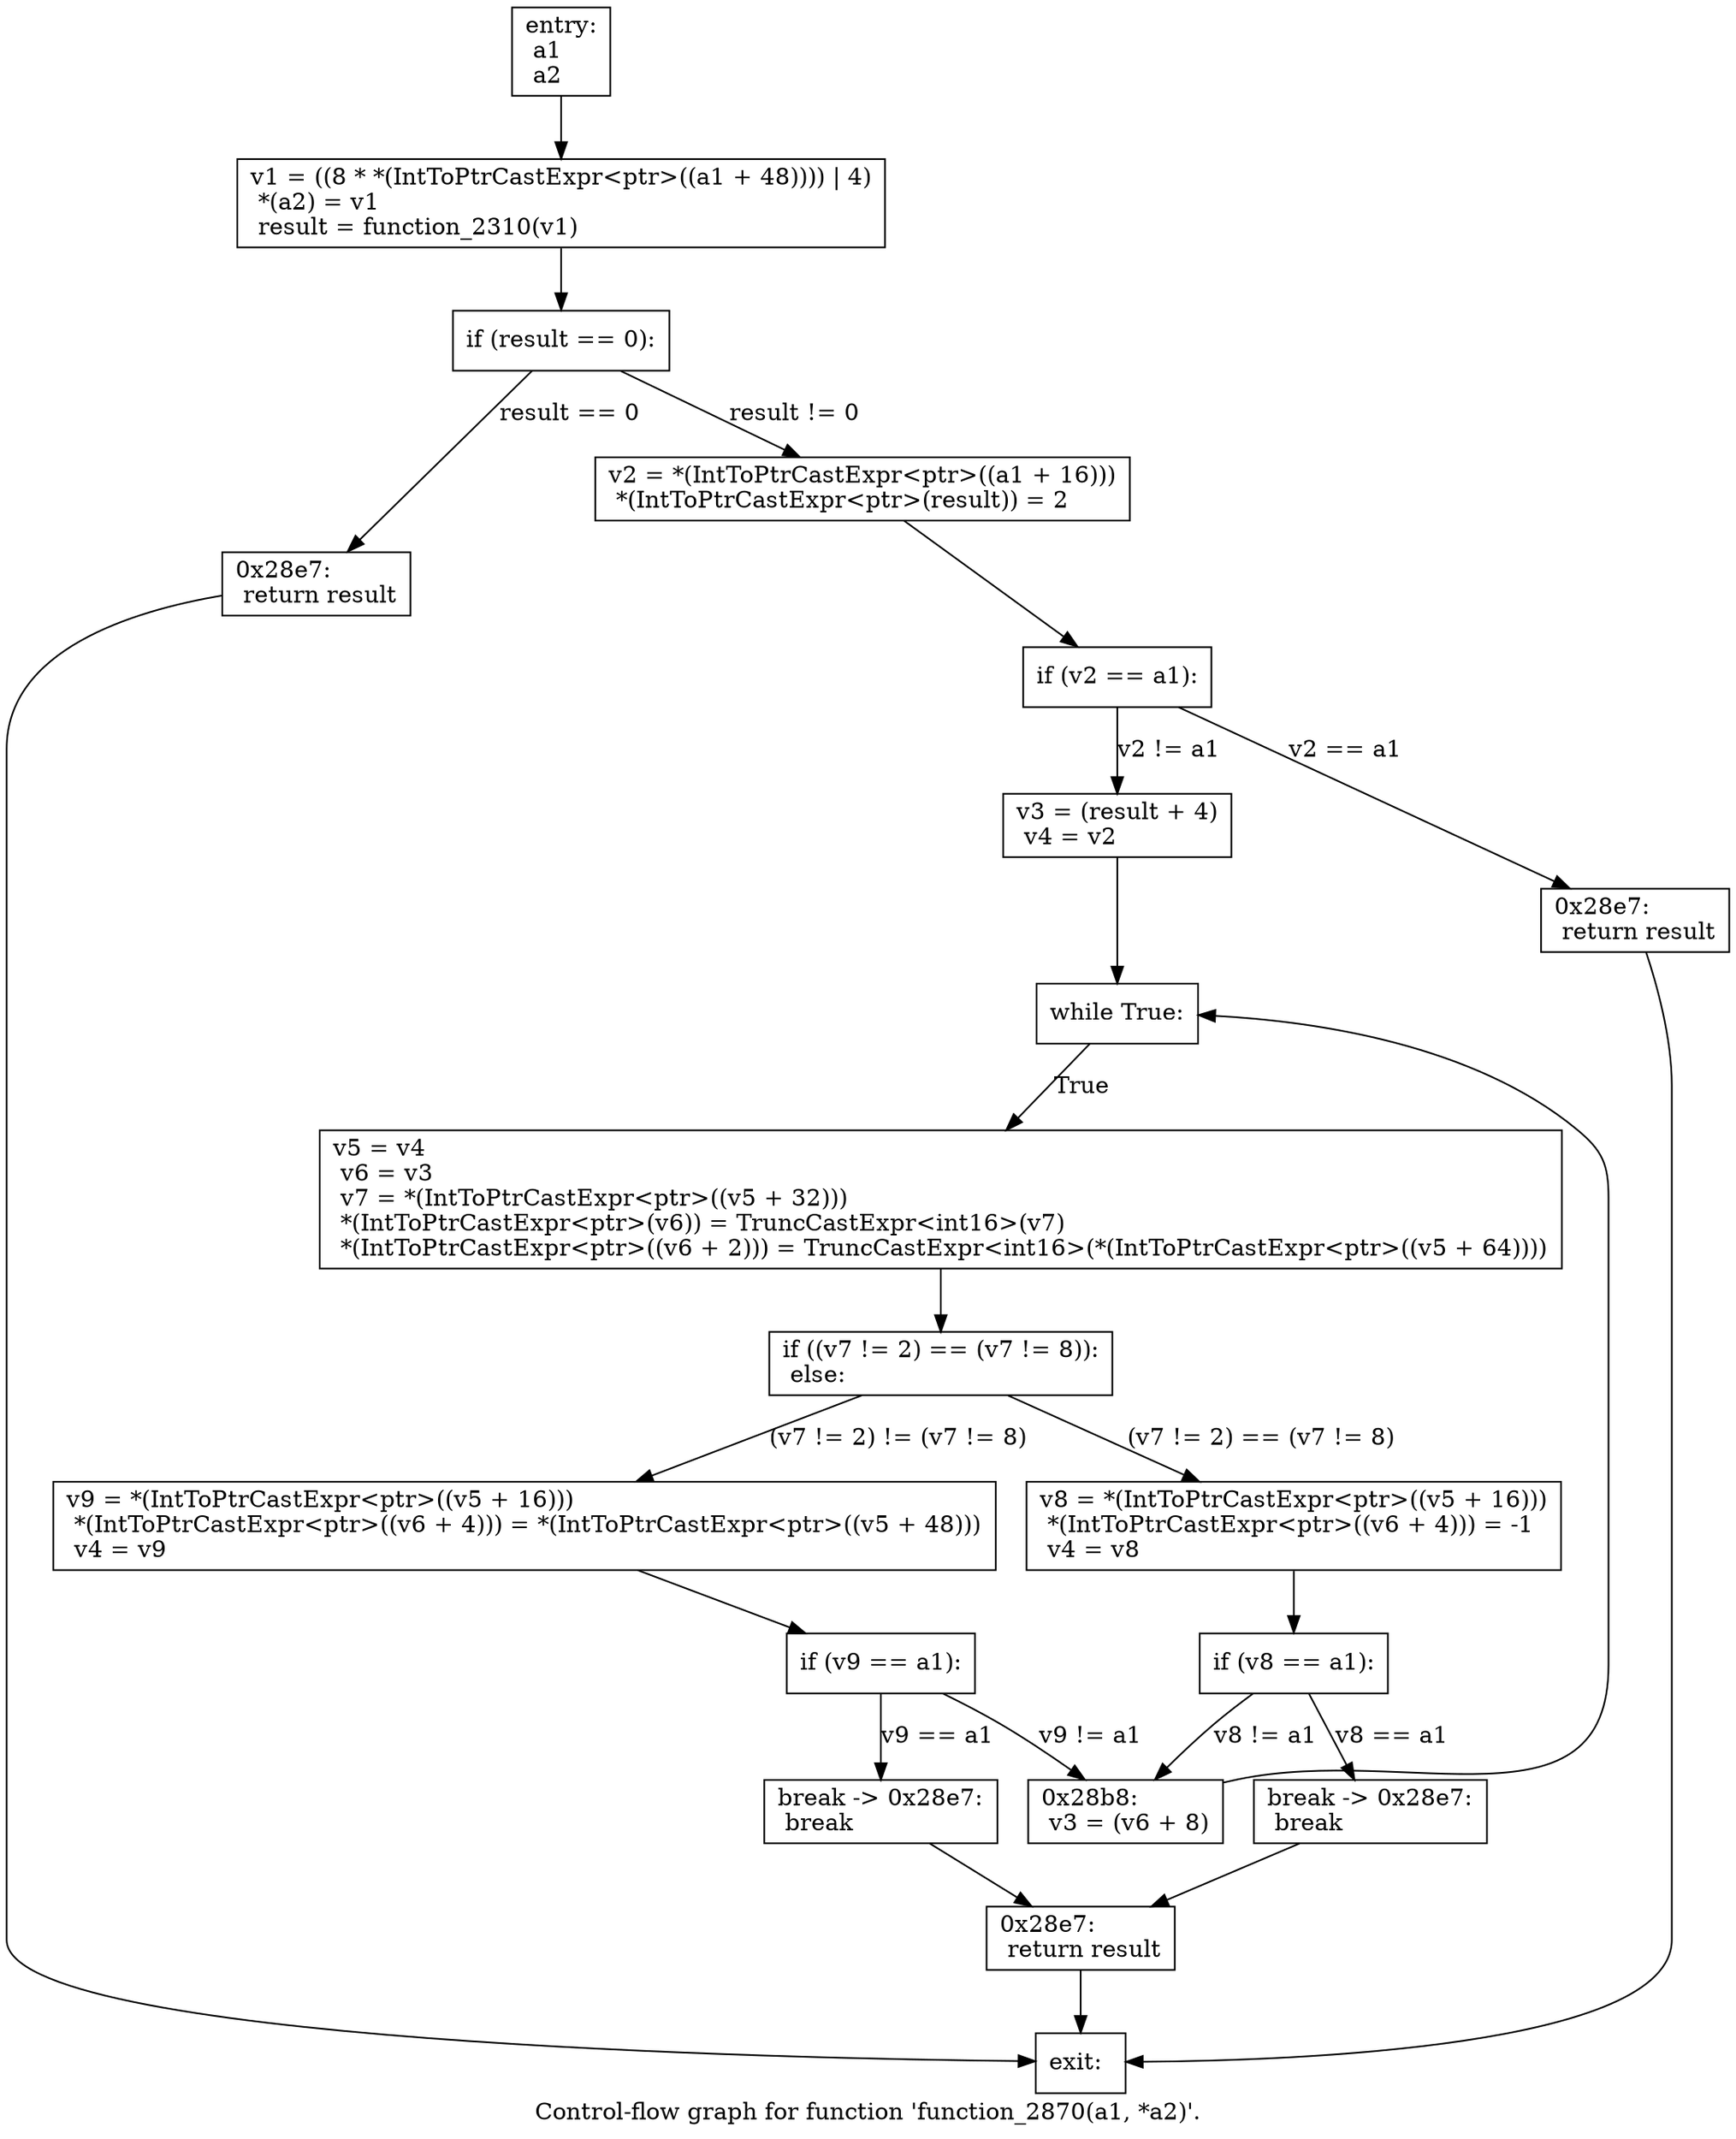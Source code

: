 digraph "Control-flow graph for function 'function_2870(a1, *a2)'." {
  label="Control-flow graph for function 'function_2870(a1, *a2)'.";
  node [shape=record];

  Node07C7A438 [label="{entry:\l  a1\l  a2\l}"];
  Node07C7A438 -> Node07C79FB8;
  Node07C79FB8 [label="{  v1 = ((8 * *(IntToPtrCastExpr\<ptr\>((a1 + 48)))) \| 4)\l  *(a2) = v1\l  result = function_2310(v1)\l}"];
  Node07C79FB8 -> Node07C7AC18;
  Node07C7AC18 [label="{  if (result == 0):\l}"];
  Node07C7AC18 -> Node07C65FF0 [label="result == 0"];
  Node07C7AC18 -> Node07C7C298 [label="result != 0"];
  Node07C65FF0 [label="{0x28e7:\l  return result\l}"];
  Node07C65FF0 -> Node07C7A4C8;
  Node07C7C298 [label="{  v2 = *(IntToPtrCastExpr\<ptr\>((a1 + 16)))\l  *(IntToPtrCastExpr\<ptr\>(result)) = 2\l}"];
  Node07C7C298 -> Node07C61B98;
  Node07C7A4C8 [label="{exit:\l}"];
  Node07C61B98 [label="{  if (v2 == a1):\l}"];
  Node07C61B98 -> Node07BB8CA8 [label="v2 == a1"];
  Node07C61B98 -> Node07C7A240 [label="v2 != a1"];
  Node07BB8CA8 [label="{0x28e7:\l  return result\l}"];
  Node07BB8CA8 -> Node07C7A4C8;
  Node07C7A240 [label="{  v3 = (result + 4)\l  v4 = v2\l}"];
  Node07C7A240 -> Node07C61328;
  Node07C61328 [label="{  while True:\l}"];
  Node07C61328 -> Node07BC1C60 [label="True"];
  Node07BC1C60 [label="{  v5 = v4\l  v6 = v3\l  v7 = *(IntToPtrCastExpr\<ptr\>((v5 + 32)))\l  *(IntToPtrCastExpr\<ptr\>(v6)) = TruncCastExpr\<int16\>(v7)\l  *(IntToPtrCastExpr\<ptr\>((v6 + 2))) = TruncCastExpr\<int16\>(*(IntToPtrCastExpr\<ptr\>((v5 + 64))))\l}"];
  Node07BC1C60 -> Node07BC1B88;
  Node07BC1B88 [label="{  if ((v7 != 2) == (v7 != 8)):\l  else:\l}"];
  Node07BC1B88 -> Node07BC27A0 [label="(v7 != 2) == (v7 != 8)"];
  Node07BC1B88 -> Node07BC2AB8 [label="(v7 != 2) != (v7 != 8)"];
  Node07BC27A0 [label="{  v8 = *(IntToPtrCastExpr\<ptr\>((v5 + 16)))\l  *(IntToPtrCastExpr\<ptr\>((v6 + 4))) = -1\l  v4 = v8\l}"];
  Node07BC27A0 -> Node07BC29E0;
  Node07BC2AB8 [label="{  v9 = *(IntToPtrCastExpr\<ptr\>((v5 + 16)))\l  *(IntToPtrCastExpr\<ptr\>((v6 + 4))) = *(IntToPtrCastExpr\<ptr\>((v5 + 48)))\l  v4 = v9\l}"];
  Node07BC2AB8 -> Node075536C8;
  Node07BC29E0 [label="{  if (v8 == a1):\l}"];
  Node07BC29E0 -> Node0755C3F8 [label="v8 == a1"];
  Node07BC29E0 -> Node07BC2758 [label="v8 != a1"];
  Node075536C8 [label="{  if (v9 == a1):\l}"];
  Node075536C8 -> Node0755D1C0 [label="v9 == a1"];
  Node075536C8 -> Node07BC2758 [label="v9 != a1"];
  Node0755C3F8 [label="{break -\> 0x28e7:\l  break\l}"];
  Node0755C3F8 -> Node07C65F60;
  Node07BC2758 [label="{0x28b8:\l  v3 = (v6 + 8)\l}"];
  Node07BC2758 -> Node07C61328;
  Node0755D1C0 [label="{break -\> 0x28e7:\l  break\l}"];
  Node0755D1C0 -> Node07C65F60;
  Node07C65F60 [label="{0x28e7:\l  return result\l}"];
  Node07C65F60 -> Node07C7A4C8;

}
